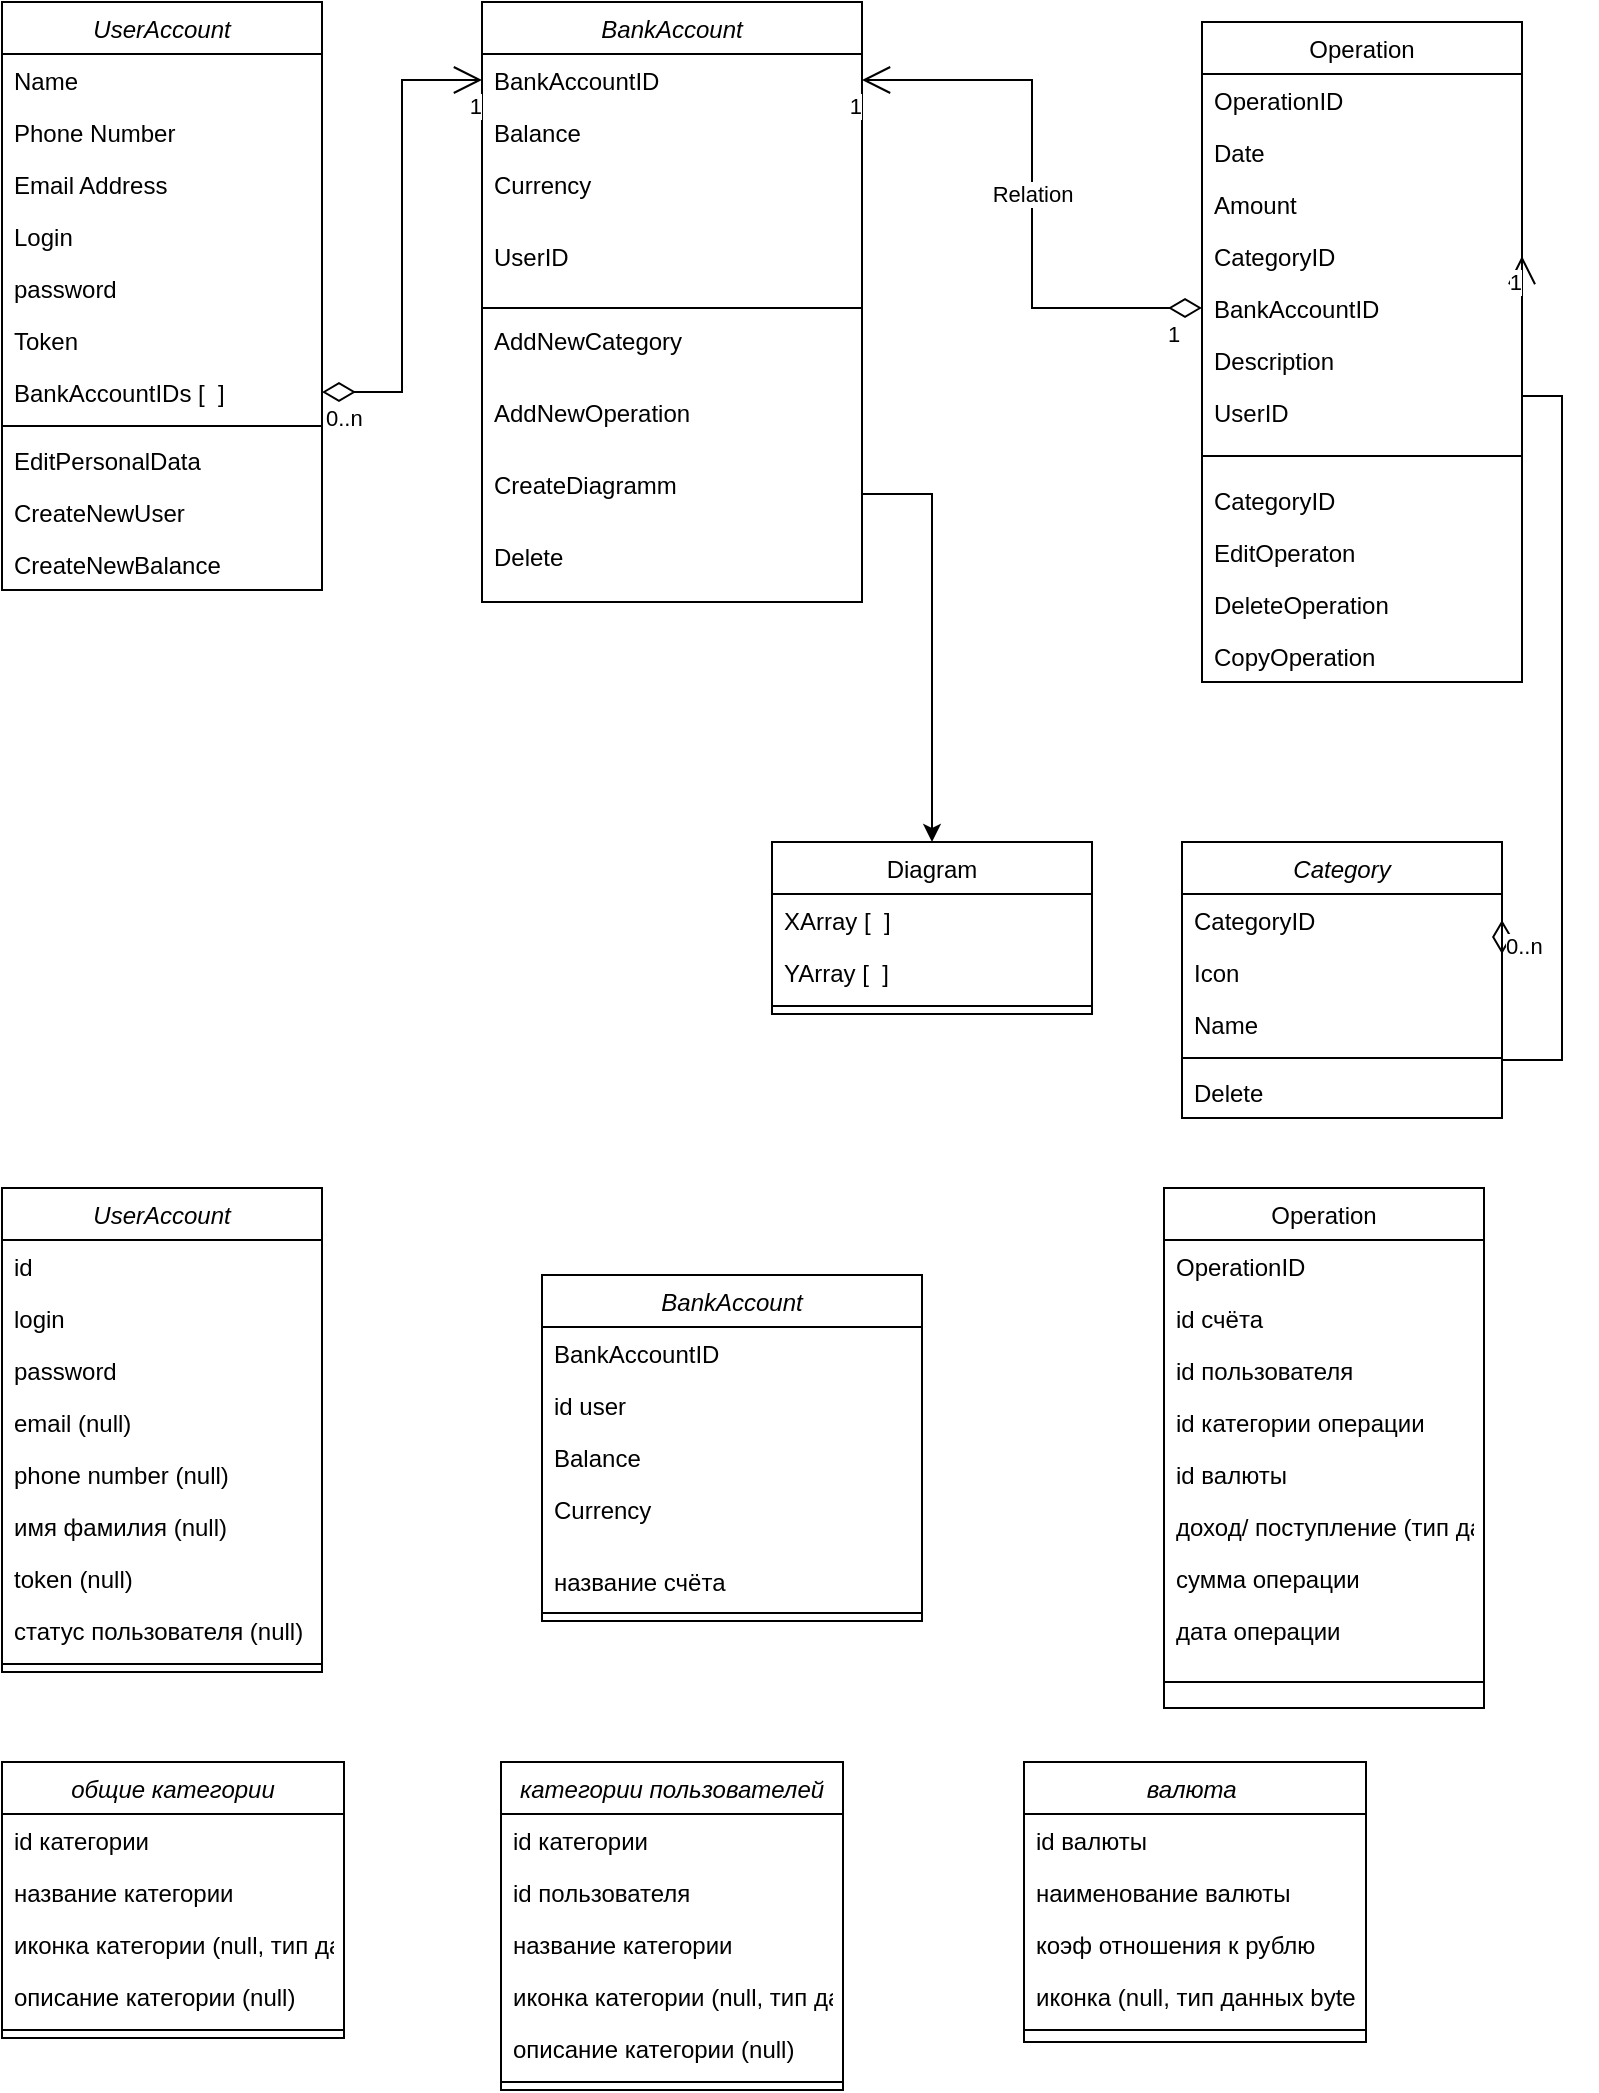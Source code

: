 <mxfile version="22.1.21" type="device">
  <diagram id="C5RBs43oDa-KdzZeNtuy" name="Page-1">
    <mxGraphModel dx="871" dy="495" grid="1" gridSize="10" guides="1" tooltips="1" connect="1" arrows="1" fold="1" page="1" pageScale="1" pageWidth="827" pageHeight="1169" math="0" shadow="0">
      <root>
        <mxCell id="WIyWlLk6GJQsqaUBKTNV-0" />
        <mxCell id="WIyWlLk6GJQsqaUBKTNV-1" parent="WIyWlLk6GJQsqaUBKTNV-0" />
        <mxCell id="zkfFHV4jXpPFQw0GAbJ--0" value="UserAccount" style="swimlane;fontStyle=2;align=center;verticalAlign=top;childLayout=stackLayout;horizontal=1;startSize=26;horizontalStack=0;resizeParent=1;resizeLast=0;collapsible=1;marginBottom=0;rounded=0;shadow=0;strokeWidth=1;" parent="WIyWlLk6GJQsqaUBKTNV-1" vertex="1">
          <mxGeometry x="29" y="10" width="160" height="294" as="geometry">
            <mxRectangle x="230" y="140" width="160" height="26" as="alternateBounds" />
          </mxGeometry>
        </mxCell>
        <mxCell id="zkfFHV4jXpPFQw0GAbJ--1" value="Name" style="text;align=left;verticalAlign=top;spacingLeft=4;spacingRight=4;overflow=hidden;rotatable=0;points=[[0,0.5],[1,0.5]];portConstraint=eastwest;" parent="zkfFHV4jXpPFQw0GAbJ--0" vertex="1">
          <mxGeometry y="26" width="160" height="26" as="geometry" />
        </mxCell>
        <mxCell id="zkfFHV4jXpPFQw0GAbJ--2" value="Phone Number" style="text;align=left;verticalAlign=top;spacingLeft=4;spacingRight=4;overflow=hidden;rotatable=0;points=[[0,0.5],[1,0.5]];portConstraint=eastwest;rounded=0;shadow=0;html=0;" parent="zkfFHV4jXpPFQw0GAbJ--0" vertex="1">
          <mxGeometry y="52" width="160" height="26" as="geometry" />
        </mxCell>
        <mxCell id="zkfFHV4jXpPFQw0GAbJ--3" value="Email Address" style="text;align=left;verticalAlign=top;spacingLeft=4;spacingRight=4;overflow=hidden;rotatable=0;points=[[0,0.5],[1,0.5]];portConstraint=eastwest;rounded=0;shadow=0;html=0;" parent="zkfFHV4jXpPFQw0GAbJ--0" vertex="1">
          <mxGeometry y="78" width="160" height="26" as="geometry" />
        </mxCell>
        <mxCell id="Is_hawx0hwYTSGK15Ls0-1" value="Login" style="text;align=left;verticalAlign=top;spacingLeft=4;spacingRight=4;overflow=hidden;rotatable=0;points=[[0,0.5],[1,0.5]];portConstraint=eastwest;rounded=0;shadow=0;html=0;" parent="zkfFHV4jXpPFQw0GAbJ--0" vertex="1">
          <mxGeometry y="104" width="160" height="26" as="geometry" />
        </mxCell>
        <mxCell id="0" value="password" style="text;align=left;verticalAlign=top;spacingLeft=4;spacingRight=4;overflow=hidden;rotatable=0;points=[[0,0.5],[1,0.5]];portConstraint=eastwest;rounded=0;shadow=0;html=0;" parent="zkfFHV4jXpPFQw0GAbJ--0" vertex="1">
          <mxGeometry y="130" width="160" height="26" as="geometry" />
        </mxCell>
        <mxCell id="Is_hawx0hwYTSGK15Ls0-2" value="Token" style="text;align=left;verticalAlign=top;spacingLeft=4;spacingRight=4;overflow=hidden;rotatable=0;points=[[0,0.5],[1,0.5]];portConstraint=eastwest;rounded=0;shadow=0;html=0;" parent="zkfFHV4jXpPFQw0GAbJ--0" vertex="1">
          <mxGeometry y="156" width="160" height="26" as="geometry" />
        </mxCell>
        <mxCell id="Is_hawx0hwYTSGK15Ls0-8" value="BankAccountIDs [  ]" style="text;align=left;verticalAlign=top;spacingLeft=4;spacingRight=4;overflow=hidden;rotatable=0;points=[[0,0.5],[1,0.5]];portConstraint=eastwest;rounded=0;shadow=0;html=0;" parent="zkfFHV4jXpPFQw0GAbJ--0" vertex="1">
          <mxGeometry y="182" width="160" height="26" as="geometry" />
        </mxCell>
        <mxCell id="zkfFHV4jXpPFQw0GAbJ--4" value="" style="line;html=1;strokeWidth=1;align=left;verticalAlign=middle;spacingTop=-1;spacingLeft=3;spacingRight=3;rotatable=0;labelPosition=right;points=[];portConstraint=eastwest;" parent="zkfFHV4jXpPFQw0GAbJ--0" vertex="1">
          <mxGeometry y="208" width="160" height="8" as="geometry" />
        </mxCell>
        <mxCell id="zkfFHV4jXpPFQw0GAbJ--5" value="EditPersonalData" style="text;align=left;verticalAlign=top;spacingLeft=4;spacingRight=4;overflow=hidden;rotatable=0;points=[[0,0.5],[1,0.5]];portConstraint=eastwest;" parent="zkfFHV4jXpPFQw0GAbJ--0" vertex="1">
          <mxGeometry y="216" width="160" height="26" as="geometry" />
        </mxCell>
        <mxCell id="1" value="CreateNewUser" style="text;align=left;verticalAlign=top;spacingLeft=4;spacingRight=4;overflow=hidden;rotatable=0;points=[[0,0.5],[1,0.5]];portConstraint=eastwest;" parent="zkfFHV4jXpPFQw0GAbJ--0" vertex="1">
          <mxGeometry y="242" width="160" height="26" as="geometry" />
        </mxCell>
        <mxCell id="Is_hawx0hwYTSGK15Ls0-7" value="CreateNewBalance&#xa;" style="text;align=left;verticalAlign=top;spacingLeft=4;spacingRight=4;overflow=hidden;rotatable=0;points=[[0,0.5],[1,0.5]];portConstraint=eastwest;" parent="zkfFHV4jXpPFQw0GAbJ--0" vertex="1">
          <mxGeometry y="268" width="160" height="26" as="geometry" />
        </mxCell>
        <mxCell id="Is_hawx0hwYTSGK15Ls0-4" value="BankAccount" style="swimlane;fontStyle=2;align=center;verticalAlign=top;childLayout=stackLayout;horizontal=1;startSize=26;horizontalStack=0;resizeParent=1;resizeLast=0;collapsible=1;marginBottom=0;rounded=0;shadow=0;strokeWidth=1;" parent="WIyWlLk6GJQsqaUBKTNV-1" vertex="1">
          <mxGeometry x="269" y="10" width="190" height="300" as="geometry">
            <mxRectangle x="340" y="380" width="170" height="26" as="alternateBounds" />
          </mxGeometry>
        </mxCell>
        <mxCell id="Is_hawx0hwYTSGK15Ls0-13" value="BankAccountID" style="text;align=left;verticalAlign=top;spacingLeft=4;spacingRight=4;overflow=hidden;rotatable=0;points=[[0,0.5],[1,0.5]];portConstraint=eastwest;rounded=0;shadow=0;html=0;" parent="Is_hawx0hwYTSGK15Ls0-4" vertex="1">
          <mxGeometry y="26" width="190" height="26" as="geometry" />
        </mxCell>
        <mxCell id="Is_hawx0hwYTSGK15Ls0-14" value="Balance" style="text;align=left;verticalAlign=top;spacingLeft=4;spacingRight=4;overflow=hidden;rotatable=0;points=[[0,0.5],[1,0.5]];portConstraint=eastwest;rounded=0;shadow=0;html=0;" parent="Is_hawx0hwYTSGK15Ls0-4" vertex="1">
          <mxGeometry y="52" width="190" height="26" as="geometry" />
        </mxCell>
        <mxCell id="71" value="Currency" style="text;align=left;verticalAlign=top;spacingLeft=4;spacingRight=4;overflow=hidden;rotatable=0;points=[[0,0.5],[1,0.5]];portConstraint=eastwest;rounded=0;shadow=0;html=0;" parent="Is_hawx0hwYTSGK15Ls0-4" vertex="1">
          <mxGeometry y="78" width="190" height="36" as="geometry" />
        </mxCell>
        <mxCell id="Is_hawx0hwYTSGK15Ls0-15" value="UserID" style="text;align=left;verticalAlign=top;spacingLeft=4;spacingRight=4;overflow=hidden;rotatable=0;points=[[0,0.5],[1,0.5]];portConstraint=eastwest;rounded=0;shadow=0;html=0;" parent="Is_hawx0hwYTSGK15Ls0-4" vertex="1">
          <mxGeometry y="114" width="190" height="36" as="geometry" />
        </mxCell>
        <mxCell id="Is_hawx0hwYTSGK15Ls0-5" value="" style="line;html=1;strokeWidth=1;align=left;verticalAlign=middle;spacingTop=-1;spacingLeft=3;spacingRight=3;rotatable=0;labelPosition=right;points=[];portConstraint=eastwest;" parent="Is_hawx0hwYTSGK15Ls0-4" vertex="1">
          <mxGeometry y="150" width="190" height="6" as="geometry" />
        </mxCell>
        <mxCell id="Is_hawx0hwYTSGK15Ls0-45" value="AddNewCategory" style="text;align=left;verticalAlign=top;spacingLeft=4;spacingRight=4;overflow=hidden;rotatable=0;points=[[0,0.5],[1,0.5]];portConstraint=eastwest;rounded=0;shadow=0;html=0;" parent="Is_hawx0hwYTSGK15Ls0-4" vertex="1">
          <mxGeometry y="156" width="190" height="36" as="geometry" />
        </mxCell>
        <mxCell id="Is_hawx0hwYTSGK15Ls0-105" value="AddNewOperation" style="text;align=left;verticalAlign=top;spacingLeft=4;spacingRight=4;overflow=hidden;rotatable=0;points=[[0,0.5],[1,0.5]];portConstraint=eastwest;rounded=0;shadow=0;html=0;" parent="Is_hawx0hwYTSGK15Ls0-4" vertex="1">
          <mxGeometry y="192" width="190" height="36" as="geometry" />
        </mxCell>
        <mxCell id="Is_hawx0hwYTSGK15Ls0-117" value="CreateDiagramm" style="text;align=left;verticalAlign=top;spacingLeft=4;spacingRight=4;overflow=hidden;rotatable=0;points=[[0,0.5],[1,0.5]];portConstraint=eastwest;rounded=0;shadow=0;html=0;" parent="Is_hawx0hwYTSGK15Ls0-4" vertex="1">
          <mxGeometry y="228" width="190" height="36" as="geometry" />
        </mxCell>
        <mxCell id="Is_hawx0hwYTSGK15Ls0-114" value="Delete" style="text;align=left;verticalAlign=top;spacingLeft=4;spacingRight=4;overflow=hidden;rotatable=0;points=[[0,0.5],[1,0.5]];portConstraint=eastwest;rounded=0;shadow=0;html=0;" parent="Is_hawx0hwYTSGK15Ls0-4" vertex="1">
          <mxGeometry y="264" width="190" height="36" as="geometry" />
        </mxCell>
        <mxCell id="Is_hawx0hwYTSGK15Ls0-25" value="Category" style="swimlane;fontStyle=2;align=center;verticalAlign=top;childLayout=stackLayout;horizontal=1;startSize=26;horizontalStack=0;resizeParent=1;resizeLast=0;collapsible=1;marginBottom=0;rounded=0;shadow=0;strokeWidth=1;" parent="WIyWlLk6GJQsqaUBKTNV-1" vertex="1">
          <mxGeometry x="619" y="430" width="160" height="138" as="geometry">
            <mxRectangle x="340" y="380" width="170" height="26" as="alternateBounds" />
          </mxGeometry>
        </mxCell>
        <mxCell id="Is_hawx0hwYTSGK15Ls0-26" value="CategoryID" style="text;align=left;verticalAlign=top;spacingLeft=4;spacingRight=4;overflow=hidden;rotatable=0;points=[[0,0.5],[1,0.5]];portConstraint=eastwest;rounded=0;shadow=0;html=0;" parent="Is_hawx0hwYTSGK15Ls0-25" vertex="1">
          <mxGeometry y="26" width="160" height="26" as="geometry" />
        </mxCell>
        <mxCell id="Is_hawx0hwYTSGK15Ls0-134" value="Icon" style="text;align=left;verticalAlign=top;spacingLeft=4;spacingRight=4;overflow=hidden;rotatable=0;points=[[0,0.5],[1,0.5]];portConstraint=eastwest;rounded=0;shadow=0;html=0;" parent="Is_hawx0hwYTSGK15Ls0-25" vertex="1">
          <mxGeometry y="52" width="160" height="26" as="geometry" />
        </mxCell>
        <mxCell id="Is_hawx0hwYTSGK15Ls0-47" value="Name" style="text;align=left;verticalAlign=top;spacingLeft=4;spacingRight=4;overflow=hidden;rotatable=0;points=[[0,0.5],[1,0.5]];portConstraint=eastwest;rounded=0;shadow=0;html=0;" parent="Is_hawx0hwYTSGK15Ls0-25" vertex="1">
          <mxGeometry y="78" width="160" height="26" as="geometry" />
        </mxCell>
        <mxCell id="Is_hawx0hwYTSGK15Ls0-28" value="" style="line;html=1;strokeWidth=1;align=left;verticalAlign=middle;spacingTop=-1;spacingLeft=3;spacingRight=3;rotatable=0;labelPosition=right;points=[];portConstraint=eastwest;" parent="Is_hawx0hwYTSGK15Ls0-25" vertex="1">
          <mxGeometry y="104" width="160" height="8" as="geometry" />
        </mxCell>
        <mxCell id="Is_hawx0hwYTSGK15Ls0-113" value="Delete" style="text;align=left;verticalAlign=top;spacingLeft=4;spacingRight=4;overflow=hidden;rotatable=0;points=[[0,0.5],[1,0.5]];portConstraint=eastwest;rounded=0;shadow=0;html=0;" parent="Is_hawx0hwYTSGK15Ls0-25" vertex="1">
          <mxGeometry y="112" width="160" height="26" as="geometry" />
        </mxCell>
        <mxCell id="Is_hawx0hwYTSGK15Ls0-51" value="Operation" style="swimlane;fontStyle=0;align=center;verticalAlign=top;childLayout=stackLayout;horizontal=1;startSize=26;horizontalStack=0;resizeParent=1;resizeLast=0;collapsible=1;marginBottom=0;rounded=0;shadow=0;strokeWidth=1;" parent="WIyWlLk6GJQsqaUBKTNV-1" vertex="1">
          <mxGeometry x="629" y="20" width="160" height="330" as="geometry">
            <mxRectangle x="340" y="380" width="170" height="26" as="alternateBounds" />
          </mxGeometry>
        </mxCell>
        <mxCell id="Is_hawx0hwYTSGK15Ls0-57" value="OperationID" style="text;align=left;verticalAlign=top;spacingLeft=4;spacingRight=4;overflow=hidden;rotatable=0;points=[[0,0.5],[1,0.5]];portConstraint=eastwest;rounded=0;shadow=0;html=0;" parent="Is_hawx0hwYTSGK15Ls0-51" vertex="1">
          <mxGeometry y="26" width="160" height="26" as="geometry" />
        </mxCell>
        <mxCell id="Is_hawx0hwYTSGK15Ls0-60" value="Date" style="text;align=left;verticalAlign=top;spacingLeft=4;spacingRight=4;overflow=hidden;rotatable=0;points=[[0,0.5],[1,0.5]];portConstraint=eastwest;rounded=0;shadow=0;html=0;" parent="Is_hawx0hwYTSGK15Ls0-51" vertex="1">
          <mxGeometry y="52" width="160" height="26" as="geometry" />
        </mxCell>
        <mxCell id="Is_hawx0hwYTSGK15Ls0-61" value="Amount" style="text;align=left;verticalAlign=top;spacingLeft=4;spacingRight=4;overflow=hidden;rotatable=0;points=[[0,0.5],[1,0.5]];portConstraint=eastwest;rounded=0;shadow=0;html=0;" parent="Is_hawx0hwYTSGK15Ls0-51" vertex="1">
          <mxGeometry y="78" width="160" height="26" as="geometry" />
        </mxCell>
        <mxCell id="Is_hawx0hwYTSGK15Ls0-70" value="CategoryID" style="text;align=left;verticalAlign=top;spacingLeft=4;spacingRight=4;overflow=hidden;rotatable=0;points=[[0,0.5],[1,0.5]];portConstraint=eastwest;rounded=0;shadow=0;html=0;" parent="Is_hawx0hwYTSGK15Ls0-51" vertex="1">
          <mxGeometry y="104" width="160" height="26" as="geometry" />
        </mxCell>
        <mxCell id="Is_hawx0hwYTSGK15Ls0-100" value="BankAccountID&#xa;" style="text;align=left;verticalAlign=top;spacingLeft=4;spacingRight=4;overflow=hidden;rotatable=0;points=[[0,0.5],[1,0.5]];portConstraint=eastwest;rounded=0;shadow=0;html=0;" parent="Is_hawx0hwYTSGK15Ls0-51" vertex="1">
          <mxGeometry y="130" width="160" height="26" as="geometry" />
        </mxCell>
        <mxCell id="Is_hawx0hwYTSGK15Ls0-135" value="Description" style="text;align=left;verticalAlign=top;spacingLeft=4;spacingRight=4;overflow=hidden;rotatable=0;points=[[0,0.5],[1,0.5]];portConstraint=eastwest;rounded=0;shadow=0;html=0;" parent="Is_hawx0hwYTSGK15Ls0-51" vertex="1">
          <mxGeometry y="156" width="160" height="26" as="geometry" />
        </mxCell>
        <mxCell id="Is_hawx0hwYTSGK15Ls0-62" value="UserID" style="text;align=left;verticalAlign=top;spacingLeft=4;spacingRight=4;overflow=hidden;rotatable=0;points=[[0,0.5],[1,0.5]];portConstraint=eastwest;rounded=0;shadow=0;html=0;" parent="Is_hawx0hwYTSGK15Ls0-51" vertex="1">
          <mxGeometry y="182" width="160" height="26" as="geometry" />
        </mxCell>
        <mxCell id="Is_hawx0hwYTSGK15Ls0-52" value="" style="line;html=1;strokeWidth=1;align=left;verticalAlign=middle;spacingTop=-1;spacingLeft=3;spacingRight=3;rotatable=0;labelPosition=right;points=[];portConstraint=eastwest;" parent="Is_hawx0hwYTSGK15Ls0-51" vertex="1">
          <mxGeometry y="208" width="160" height="18" as="geometry" />
        </mxCell>
        <mxCell id="Is_hawx0hwYTSGK15Ls0-58" value="CategoryID" style="text;align=left;verticalAlign=top;spacingLeft=4;spacingRight=4;overflow=hidden;rotatable=0;points=[[0,0.5],[1,0.5]];portConstraint=eastwest;rounded=0;shadow=0;html=0;" parent="Is_hawx0hwYTSGK15Ls0-51" vertex="1">
          <mxGeometry y="226" width="160" height="26" as="geometry" />
        </mxCell>
        <mxCell id="Is_hawx0hwYTSGK15Ls0-71" value="EditOperaton" style="text;align=left;verticalAlign=top;spacingLeft=4;spacingRight=4;overflow=hidden;rotatable=0;points=[[0,0.5],[1,0.5]];portConstraint=eastwest;rounded=0;shadow=0;html=0;" parent="Is_hawx0hwYTSGK15Ls0-51" vertex="1">
          <mxGeometry y="252" width="160" height="26" as="geometry" />
        </mxCell>
        <mxCell id="Is_hawx0hwYTSGK15Ls0-85" value="DeleteOperation" style="text;align=left;verticalAlign=top;spacingLeft=4;spacingRight=4;overflow=hidden;rotatable=0;points=[[0,0.5],[1,0.5]];portConstraint=eastwest;rounded=0;shadow=0;html=0;" parent="Is_hawx0hwYTSGK15Ls0-51" vertex="1">
          <mxGeometry y="278" width="160" height="26" as="geometry" />
        </mxCell>
        <mxCell id="Is_hawx0hwYTSGK15Ls0-86" value="CopyOperation" style="text;align=left;verticalAlign=top;spacingLeft=4;spacingRight=4;overflow=hidden;rotatable=0;points=[[0,0.5],[1,0.5]];portConstraint=eastwest;rounded=0;shadow=0;html=0;" parent="Is_hawx0hwYTSGK15Ls0-51" vertex="1">
          <mxGeometry y="304" width="160" height="26" as="geometry" />
        </mxCell>
        <mxCell id="Is_hawx0hwYTSGK15Ls0-90" value="" style="endArrow=open;html=1;endSize=12;startArrow=diamondThin;startSize=14;startFill=0;edgeStyle=orthogonalEdgeStyle;rounded=0;entryX=1;entryY=0.5;entryDx=0;entryDy=0;exitX=1;exitY=0.5;exitDx=0;exitDy=0;" parent="WIyWlLk6GJQsqaUBKTNV-1" source="Is_hawx0hwYTSGK15Ls0-26" target="Is_hawx0hwYTSGK15Ls0-70" edge="1">
          <mxGeometry relative="1" as="geometry">
            <mxPoint x="859" y="210" as="sourcePoint" />
            <mxPoint x="939" y="200" as="targetPoint" />
            <Array as="points">
              <mxPoint x="809" y="539" />
              <mxPoint x="809" y="207" />
            </Array>
          </mxGeometry>
        </mxCell>
        <mxCell id="Is_hawx0hwYTSGK15Ls0-91" value="0..n" style="edgeLabel;resizable=0;html=1;align=left;verticalAlign=top;" parent="Is_hawx0hwYTSGK15Ls0-90" connectable="0" vertex="1">
          <mxGeometry x="-1" relative="1" as="geometry">
            <mxPoint as="offset" />
          </mxGeometry>
        </mxCell>
        <mxCell id="Is_hawx0hwYTSGK15Ls0-92" value="1" style="edgeLabel;resizable=0;html=1;align=right;verticalAlign=top;" parent="Is_hawx0hwYTSGK15Ls0-90" connectable="0" vertex="1">
          <mxGeometry x="1" relative="1" as="geometry" />
        </mxCell>
        <mxCell id="Is_hawx0hwYTSGK15Ls0-106" value="" style="endArrow=open;html=1;endSize=12;startArrow=diamondThin;startSize=14;startFill=0;edgeStyle=orthogonalEdgeStyle;rounded=0;exitX=1;exitY=0.5;exitDx=0;exitDy=0;" parent="WIyWlLk6GJQsqaUBKTNV-1" source="Is_hawx0hwYTSGK15Ls0-8" target="Is_hawx0hwYTSGK15Ls0-13" edge="1">
          <mxGeometry relative="1" as="geometry">
            <mxPoint x="179" y="177" as="sourcePoint" />
            <mxPoint x="249" y="49" as="targetPoint" />
          </mxGeometry>
        </mxCell>
        <mxCell id="Is_hawx0hwYTSGK15Ls0-107" value="0..n" style="edgeLabel;resizable=0;html=1;align=left;verticalAlign=top;" parent="Is_hawx0hwYTSGK15Ls0-106" connectable="0" vertex="1">
          <mxGeometry x="-1" relative="1" as="geometry" />
        </mxCell>
        <mxCell id="Is_hawx0hwYTSGK15Ls0-108" value="1" style="edgeLabel;resizable=0;html=1;align=right;verticalAlign=top;" parent="Is_hawx0hwYTSGK15Ls0-106" connectable="0" vertex="1">
          <mxGeometry x="1" relative="1" as="geometry" />
        </mxCell>
        <mxCell id="Is_hawx0hwYTSGK15Ls0-123" value="Diagram" style="swimlane;fontStyle=0;align=center;verticalAlign=top;childLayout=stackLayout;horizontal=1;startSize=26;horizontalStack=0;resizeParent=1;resizeLast=0;collapsible=1;marginBottom=0;rounded=0;shadow=0;strokeWidth=1;" parent="WIyWlLk6GJQsqaUBKTNV-1" vertex="1">
          <mxGeometry x="414" y="430" width="160" height="86" as="geometry">
            <mxRectangle x="340" y="380" width="170" height="26" as="alternateBounds" />
          </mxGeometry>
        </mxCell>
        <mxCell id="Is_hawx0hwYTSGK15Ls0-127" value="XArray [  ]" style="text;align=left;verticalAlign=top;spacingLeft=4;spacingRight=4;overflow=hidden;rotatable=0;points=[[0,0.5],[1,0.5]];portConstraint=eastwest;rounded=0;shadow=0;html=0;" parent="Is_hawx0hwYTSGK15Ls0-123" vertex="1">
          <mxGeometry y="26" width="160" height="26" as="geometry" />
        </mxCell>
        <mxCell id="Is_hawx0hwYTSGK15Ls0-128" value="YArray [  ]" style="text;align=left;verticalAlign=top;spacingLeft=4;spacingRight=4;overflow=hidden;rotatable=0;points=[[0,0.5],[1,0.5]];portConstraint=eastwest;rounded=0;shadow=0;html=0;" parent="Is_hawx0hwYTSGK15Ls0-123" vertex="1">
          <mxGeometry y="52" width="160" height="26" as="geometry" />
        </mxCell>
        <mxCell id="Is_hawx0hwYTSGK15Ls0-124" value="" style="line;html=1;strokeWidth=1;align=left;verticalAlign=middle;spacingTop=-1;spacingLeft=3;spacingRight=3;rotatable=0;labelPosition=right;points=[];portConstraint=eastwest;" parent="Is_hawx0hwYTSGK15Ls0-123" vertex="1">
          <mxGeometry y="78" width="160" height="8" as="geometry" />
        </mxCell>
        <mxCell id="Is_hawx0hwYTSGK15Ls0-140" style="edgeStyle=orthogonalEdgeStyle;rounded=0;orthogonalLoop=1;jettySize=auto;html=1;entryX=0.5;entryY=0;entryDx=0;entryDy=0;" parent="WIyWlLk6GJQsqaUBKTNV-1" source="Is_hawx0hwYTSGK15Ls0-117" target="Is_hawx0hwYTSGK15Ls0-123" edge="1">
          <mxGeometry relative="1" as="geometry" />
        </mxCell>
        <mxCell id="2" value="UserAccount" style="swimlane;fontStyle=2;align=center;verticalAlign=top;childLayout=stackLayout;horizontal=1;startSize=26;horizontalStack=0;resizeParent=1;resizeLast=0;collapsible=1;marginBottom=0;rounded=0;shadow=0;strokeWidth=1;" parent="WIyWlLk6GJQsqaUBKTNV-1" vertex="1">
          <mxGeometry x="29" y="603" width="160" height="242" as="geometry">
            <mxRectangle x="230" y="140" width="160" height="26" as="alternateBounds" />
          </mxGeometry>
        </mxCell>
        <mxCell id="3" value="id" style="text;align=left;verticalAlign=top;spacingLeft=4;spacingRight=4;overflow=hidden;rotatable=0;points=[[0,0.5],[1,0.5]];portConstraint=eastwest;" parent="2" vertex="1">
          <mxGeometry y="26" width="160" height="26" as="geometry" />
        </mxCell>
        <mxCell id="4" value="login" style="text;align=left;verticalAlign=top;spacingLeft=4;spacingRight=4;overflow=hidden;rotatable=0;points=[[0,0.5],[1,0.5]];portConstraint=eastwest;rounded=0;shadow=0;html=0;" parent="2" vertex="1">
          <mxGeometry y="52" width="160" height="26" as="geometry" />
        </mxCell>
        <mxCell id="5" value="password" style="text;align=left;verticalAlign=top;spacingLeft=4;spacingRight=4;overflow=hidden;rotatable=0;points=[[0,0.5],[1,0.5]];portConstraint=eastwest;rounded=0;shadow=0;html=0;" parent="2" vertex="1">
          <mxGeometry y="78" width="160" height="26" as="geometry" />
        </mxCell>
        <mxCell id="6" value="email (null)" style="text;align=left;verticalAlign=top;spacingLeft=4;spacingRight=4;overflow=hidden;rotatable=0;points=[[0,0.5],[1,0.5]];portConstraint=eastwest;rounded=0;shadow=0;html=0;" parent="2" vertex="1">
          <mxGeometry y="104" width="160" height="26" as="geometry" />
        </mxCell>
        <mxCell id="7" value="phone number (null)" style="text;align=left;verticalAlign=top;spacingLeft=4;spacingRight=4;overflow=hidden;rotatable=0;points=[[0,0.5],[1,0.5]];portConstraint=eastwest;rounded=0;shadow=0;html=0;" parent="2" vertex="1">
          <mxGeometry y="130" width="160" height="26" as="geometry" />
        </mxCell>
        <mxCell id="8" value="имя фамилия (null)" style="text;align=left;verticalAlign=top;spacingLeft=4;spacingRight=4;overflow=hidden;rotatable=0;points=[[0,0.5],[1,0.5]];portConstraint=eastwest;rounded=0;shadow=0;html=0;" parent="2" vertex="1">
          <mxGeometry y="156" width="160" height="26" as="geometry" />
        </mxCell>
        <mxCell id="14" value="token (null)" style="text;align=left;verticalAlign=top;spacingLeft=4;spacingRight=4;overflow=hidden;rotatable=0;points=[[0,0.5],[1,0.5]];portConstraint=eastwest;rounded=0;shadow=0;html=0;" parent="2" vertex="1">
          <mxGeometry y="182" width="160" height="26" as="geometry" />
        </mxCell>
        <mxCell id="9" value="статус пользователя (null)" style="text;align=left;verticalAlign=top;spacingLeft=4;spacingRight=4;overflow=hidden;rotatable=0;points=[[0,0.5],[1,0.5]];portConstraint=eastwest;rounded=0;shadow=0;html=0;" parent="2" vertex="1">
          <mxGeometry y="208" width="160" height="26" as="geometry" />
        </mxCell>
        <mxCell id="10" value="" style="line;html=1;strokeWidth=1;align=left;verticalAlign=middle;spacingTop=-1;spacingLeft=3;spacingRight=3;rotatable=0;labelPosition=right;points=[];portConstraint=eastwest;" parent="2" vertex="1">
          <mxGeometry y="234" width="160" height="8" as="geometry" />
        </mxCell>
        <mxCell id="15" value="BankAccount" style="swimlane;fontStyle=2;align=center;verticalAlign=top;childLayout=stackLayout;horizontal=1;startSize=26;horizontalStack=0;resizeParent=1;resizeLast=0;collapsible=1;marginBottom=0;rounded=0;shadow=0;strokeWidth=1;" parent="WIyWlLk6GJQsqaUBKTNV-1" vertex="1">
          <mxGeometry x="299" y="646.5" width="190" height="173" as="geometry">
            <mxRectangle x="340" y="380" width="170" height="26" as="alternateBounds" />
          </mxGeometry>
        </mxCell>
        <mxCell id="16" value="BankAccountID" style="text;align=left;verticalAlign=top;spacingLeft=4;spacingRight=4;overflow=hidden;rotatable=0;points=[[0,0.5],[1,0.5]];portConstraint=eastwest;rounded=0;shadow=0;html=0;" parent="15" vertex="1">
          <mxGeometry y="26" width="190" height="26" as="geometry" />
        </mxCell>
        <mxCell id="26" value="id user" style="text;align=left;verticalAlign=top;spacingLeft=4;spacingRight=4;overflow=hidden;rotatable=0;points=[[0,0.5],[1,0.5]];portConstraint=eastwest;rounded=0;shadow=0;html=0;" parent="15" vertex="1">
          <mxGeometry y="52" width="190" height="26" as="geometry" />
        </mxCell>
        <mxCell id="17" value="Balance" style="text;align=left;verticalAlign=top;spacingLeft=4;spacingRight=4;overflow=hidden;rotatable=0;points=[[0,0.5],[1,0.5]];portConstraint=eastwest;rounded=0;shadow=0;html=0;" parent="15" vertex="1">
          <mxGeometry y="78" width="190" height="26" as="geometry" />
        </mxCell>
        <mxCell id="20" value="Currency" style="text;align=left;verticalAlign=top;spacingLeft=4;spacingRight=4;overflow=hidden;rotatable=0;points=[[0,0.5],[1,0.5]];portConstraint=eastwest;rounded=0;shadow=0;html=0;" parent="15" vertex="1">
          <mxGeometry y="104" width="190" height="36" as="geometry" />
        </mxCell>
        <mxCell id="27" value="название счёта " style="text;align=left;verticalAlign=top;spacingLeft=4;spacingRight=4;overflow=hidden;rotatable=0;points=[[0,0.5],[1,0.5]];portConstraint=eastwest;rounded=0;shadow=0;html=0;" parent="15" vertex="1">
          <mxGeometry y="140" width="190" height="26" as="geometry" />
        </mxCell>
        <mxCell id="21" value="" style="line;html=1;strokeWidth=1;align=left;verticalAlign=middle;spacingTop=-1;spacingLeft=3;spacingRight=3;rotatable=0;labelPosition=right;points=[];portConstraint=eastwest;" parent="15" vertex="1">
          <mxGeometry y="166" width="190" height="6" as="geometry" />
        </mxCell>
        <mxCell id="29" value="Operation" style="swimlane;fontStyle=0;align=center;verticalAlign=top;childLayout=stackLayout;horizontal=1;startSize=26;horizontalStack=0;resizeParent=1;resizeLast=0;collapsible=1;marginBottom=0;rounded=0;shadow=0;strokeWidth=1;" parent="WIyWlLk6GJQsqaUBKTNV-1" vertex="1">
          <mxGeometry x="610" y="603" width="160" height="260" as="geometry">
            <mxRectangle x="340" y="380" width="170" height="26" as="alternateBounds" />
          </mxGeometry>
        </mxCell>
        <mxCell id="30" value="OperationID" style="text;align=left;verticalAlign=top;spacingLeft=4;spacingRight=4;overflow=hidden;rotatable=0;points=[[0,0.5],[1,0.5]];portConstraint=eastwest;rounded=0;shadow=0;html=0;" parent="29" vertex="1">
          <mxGeometry y="26" width="160" height="26" as="geometry" />
        </mxCell>
        <mxCell id="31" value="id счёта " style="text;align=left;verticalAlign=top;spacingLeft=4;spacingRight=4;overflow=hidden;rotatable=0;points=[[0,0.5],[1,0.5]];portConstraint=eastwest;rounded=0;shadow=0;html=0;" parent="29" vertex="1">
          <mxGeometry y="52" width="160" height="26" as="geometry" />
        </mxCell>
        <mxCell id="36" value="id пользователя " style="text;align=left;verticalAlign=top;spacingLeft=4;spacingRight=4;overflow=hidden;rotatable=0;points=[[0,0.5],[1,0.5]];portConstraint=eastwest;rounded=0;shadow=0;html=0;" parent="29" vertex="1">
          <mxGeometry y="78" width="160" height="26" as="geometry" />
        </mxCell>
        <mxCell id="35" value="id категории операции " style="text;align=left;verticalAlign=top;spacingLeft=4;spacingRight=4;overflow=hidden;rotatable=0;points=[[0,0.5],[1,0.5]];portConstraint=eastwest;rounded=0;shadow=0;html=0;" parent="29" vertex="1">
          <mxGeometry y="104" width="160" height="26" as="geometry" />
        </mxCell>
        <mxCell id="34" value="id валюты " style="text;align=left;verticalAlign=top;spacingLeft=4;spacingRight=4;overflow=hidden;rotatable=0;points=[[0,0.5],[1,0.5]];portConstraint=eastwest;rounded=0;shadow=0;html=0;" parent="29" vertex="1">
          <mxGeometry y="130" width="160" height="26" as="geometry" />
        </mxCell>
        <mxCell id="32" value="доход/ поступление (тип данных bool)" style="text;align=left;verticalAlign=top;spacingLeft=4;spacingRight=4;overflow=hidden;rotatable=0;points=[[0,0.5],[1,0.5]];portConstraint=eastwest;rounded=0;shadow=0;html=0;" parent="29" vertex="1">
          <mxGeometry y="156" width="160" height="26" as="geometry" />
        </mxCell>
        <mxCell id="33" value="сумма операции " style="text;align=left;verticalAlign=top;spacingLeft=4;spacingRight=4;overflow=hidden;rotatable=0;points=[[0,0.5],[1,0.5]];portConstraint=eastwest;rounded=0;shadow=0;html=0;" parent="29" vertex="1">
          <mxGeometry y="182" width="160" height="26" as="geometry" />
        </mxCell>
        <mxCell id="45" value="дата операции " style="text;align=left;verticalAlign=top;spacingLeft=4;spacingRight=4;overflow=hidden;rotatable=0;points=[[0,0.5],[1,0.5]];portConstraint=eastwest;rounded=0;shadow=0;html=0;" parent="29" vertex="1">
          <mxGeometry y="208" width="160" height="26" as="geometry" />
        </mxCell>
        <mxCell id="37" value="" style="line;html=1;strokeWidth=1;align=left;verticalAlign=middle;spacingTop=-1;spacingLeft=3;spacingRight=3;rotatable=0;labelPosition=right;points=[];portConstraint=eastwest;" parent="29" vertex="1">
          <mxGeometry y="234" width="160" height="26" as="geometry" />
        </mxCell>
        <mxCell id="47" value="общие категории" style="swimlane;fontStyle=2;align=center;verticalAlign=top;childLayout=stackLayout;horizontal=1;startSize=26;horizontalStack=0;resizeParent=1;resizeLast=0;collapsible=1;marginBottom=0;rounded=0;shadow=0;strokeWidth=1;" parent="WIyWlLk6GJQsqaUBKTNV-1" vertex="1">
          <mxGeometry x="29" y="890" width="171" height="138" as="geometry">
            <mxRectangle x="340" y="380" width="170" height="26" as="alternateBounds" />
          </mxGeometry>
        </mxCell>
        <mxCell id="50" value="id категории" style="text;align=left;verticalAlign=top;spacingLeft=4;spacingRight=4;overflow=hidden;rotatable=0;points=[[0,0.5],[1,0.5]];portConstraint=eastwest;rounded=0;shadow=0;html=0;" parent="47" vertex="1">
          <mxGeometry y="26" width="171" height="26" as="geometry" />
        </mxCell>
        <mxCell id="53" value="название категории" style="text;align=left;verticalAlign=top;spacingLeft=4;spacingRight=4;overflow=hidden;rotatable=0;points=[[0,0.5],[1,0.5]];portConstraint=eastwest;rounded=0;shadow=0;html=0;" parent="47" vertex="1">
          <mxGeometry y="52" width="171" height="26" as="geometry" />
        </mxCell>
        <mxCell id="54" value="иконка категории (null, тип данных bytea)" style="text;align=left;verticalAlign=top;spacingLeft=4;spacingRight=4;overflow=hidden;rotatable=0;points=[[0,0.5],[1,0.5]];portConstraint=eastwest;rounded=0;shadow=0;html=0;" parent="47" vertex="1">
          <mxGeometry y="78" width="171" height="26" as="geometry" />
        </mxCell>
        <mxCell id="55" value="описание категории (null)" style="text;align=left;verticalAlign=top;spacingLeft=4;spacingRight=4;overflow=hidden;rotatable=0;points=[[0,0.5],[1,0.5]];portConstraint=eastwest;rounded=0;shadow=0;html=0;" parent="47" vertex="1">
          <mxGeometry y="104" width="171" height="26" as="geometry" />
        </mxCell>
        <mxCell id="51" value="" style="line;html=1;strokeWidth=1;align=left;verticalAlign=middle;spacingTop=-1;spacingLeft=3;spacingRight=3;rotatable=0;labelPosition=right;points=[];portConstraint=eastwest;" parent="47" vertex="1">
          <mxGeometry y="130" width="171" height="8" as="geometry" />
        </mxCell>
        <mxCell id="57" value="категории пользователей" style="swimlane;fontStyle=2;align=center;verticalAlign=top;childLayout=stackLayout;horizontal=1;startSize=26;horizontalStack=0;resizeParent=1;resizeLast=0;collapsible=1;marginBottom=0;rounded=0;shadow=0;strokeWidth=1;" parent="WIyWlLk6GJQsqaUBKTNV-1" vertex="1">
          <mxGeometry x="278.5" y="890" width="171" height="164" as="geometry">
            <mxRectangle x="340" y="380" width="170" height="26" as="alternateBounds" />
          </mxGeometry>
        </mxCell>
        <mxCell id="58" value="id категории" style="text;align=left;verticalAlign=top;spacingLeft=4;spacingRight=4;overflow=hidden;rotatable=0;points=[[0,0.5],[1,0.5]];portConstraint=eastwest;rounded=0;shadow=0;html=0;" parent="57" vertex="1">
          <mxGeometry y="26" width="171" height="26" as="geometry" />
        </mxCell>
        <mxCell id="63" value="id пользователя" style="text;align=left;verticalAlign=top;spacingLeft=4;spacingRight=4;overflow=hidden;rotatable=0;points=[[0,0.5],[1,0.5]];portConstraint=eastwest;rounded=0;shadow=0;html=0;" parent="57" vertex="1">
          <mxGeometry y="52" width="171" height="26" as="geometry" />
        </mxCell>
        <mxCell id="59" value="название категории" style="text;align=left;verticalAlign=top;spacingLeft=4;spacingRight=4;overflow=hidden;rotatable=0;points=[[0,0.5],[1,0.5]];portConstraint=eastwest;rounded=0;shadow=0;html=0;" parent="57" vertex="1">
          <mxGeometry y="78" width="171" height="26" as="geometry" />
        </mxCell>
        <mxCell id="60" value="иконка категории (null, тип данных bytea)" style="text;align=left;verticalAlign=top;spacingLeft=4;spacingRight=4;overflow=hidden;rotatable=0;points=[[0,0.5],[1,0.5]];portConstraint=eastwest;rounded=0;shadow=0;html=0;" parent="57" vertex="1">
          <mxGeometry y="104" width="171" height="26" as="geometry" />
        </mxCell>
        <mxCell id="61" value="описание категории (null)" style="text;align=left;verticalAlign=top;spacingLeft=4;spacingRight=4;overflow=hidden;rotatable=0;points=[[0,0.5],[1,0.5]];portConstraint=eastwest;rounded=0;shadow=0;html=0;" parent="57" vertex="1">
          <mxGeometry y="130" width="171" height="26" as="geometry" />
        </mxCell>
        <mxCell id="62" value="" style="line;html=1;strokeWidth=1;align=left;verticalAlign=middle;spacingTop=-1;spacingLeft=3;spacingRight=3;rotatable=0;labelPosition=right;points=[];portConstraint=eastwest;" parent="57" vertex="1">
          <mxGeometry y="156" width="171" height="8" as="geometry" />
        </mxCell>
        <mxCell id="64" value="валюта " style="swimlane;fontStyle=2;align=center;verticalAlign=top;childLayout=stackLayout;horizontal=1;startSize=26;horizontalStack=0;resizeParent=1;resizeLast=0;collapsible=1;marginBottom=0;rounded=0;shadow=0;strokeWidth=1;" parent="WIyWlLk6GJQsqaUBKTNV-1" vertex="1">
          <mxGeometry x="540" y="890" width="171" height="140" as="geometry">
            <mxRectangle x="340" y="380" width="170" height="26" as="alternateBounds" />
          </mxGeometry>
        </mxCell>
        <mxCell id="65" value="id валюты " style="text;align=left;verticalAlign=top;spacingLeft=4;spacingRight=4;overflow=hidden;rotatable=0;points=[[0,0.5],[1,0.5]];portConstraint=eastwest;rounded=0;shadow=0;html=0;" parent="64" vertex="1">
          <mxGeometry y="26" width="171" height="26" as="geometry" />
        </mxCell>
        <mxCell id="66" value="наименование валюты " style="text;align=left;verticalAlign=top;spacingLeft=4;spacingRight=4;overflow=hidden;rotatable=0;points=[[0,0.5],[1,0.5]];portConstraint=eastwest;rounded=0;shadow=0;html=0;" parent="64" vertex="1">
          <mxGeometry y="52" width="171" height="26" as="geometry" />
        </mxCell>
        <mxCell id="68" value="коэф отношения к рублю " style="text;align=left;verticalAlign=top;spacingLeft=4;spacingRight=4;overflow=hidden;rotatable=0;points=[[0,0.5],[1,0.5]];portConstraint=eastwest;rounded=0;shadow=0;html=0;" parent="64" vertex="1">
          <mxGeometry y="78" width="171" height="26" as="geometry" />
        </mxCell>
        <mxCell id="67" value="иконка (null, тип данных bytea)" style="text;align=left;verticalAlign=top;spacingLeft=4;spacingRight=4;overflow=hidden;rotatable=0;points=[[0,0.5],[1,0.5]];portConstraint=eastwest;rounded=0;shadow=0;html=0;" parent="64" vertex="1">
          <mxGeometry y="104" width="171" height="26" as="geometry" />
        </mxCell>
        <mxCell id="70" value="" style="line;html=1;strokeWidth=1;align=left;verticalAlign=middle;spacingTop=-1;spacingLeft=3;spacingRight=3;rotatable=0;labelPosition=right;points=[];portConstraint=eastwest;" parent="64" vertex="1">
          <mxGeometry y="130" width="171" height="8" as="geometry" />
        </mxCell>
        <mxCell id="Yb8FlqlBRsLdOEbW49OF-71" value="Relation" style="endArrow=open;html=1;endSize=12;startArrow=diamondThin;startSize=14;startFill=0;edgeStyle=orthogonalEdgeStyle;rounded=0;entryX=1;entryY=0.5;entryDx=0;entryDy=0;exitX=0;exitY=0.5;exitDx=0;exitDy=0;" edge="1" parent="WIyWlLk6GJQsqaUBKTNV-1" source="Is_hawx0hwYTSGK15Ls0-100" target="Is_hawx0hwYTSGK15Ls0-13">
          <mxGeometry relative="1" as="geometry">
            <mxPoint x="489" y="130" as="sourcePoint" />
            <mxPoint x="649" y="130" as="targetPoint" />
          </mxGeometry>
        </mxCell>
        <mxCell id="Yb8FlqlBRsLdOEbW49OF-72" value="1" style="edgeLabel;resizable=0;html=1;align=left;verticalAlign=top;" connectable="0" vertex="1" parent="Yb8FlqlBRsLdOEbW49OF-71">
          <mxGeometry x="-1" relative="1" as="geometry">
            <mxPoint x="-19" as="offset" />
          </mxGeometry>
        </mxCell>
        <mxCell id="Yb8FlqlBRsLdOEbW49OF-73" value="1" style="edgeLabel;resizable=0;html=1;align=right;verticalAlign=top;" connectable="0" vertex="1" parent="Yb8FlqlBRsLdOEbW49OF-71">
          <mxGeometry x="1" relative="1" as="geometry" />
        </mxCell>
      </root>
    </mxGraphModel>
  </diagram>
</mxfile>
